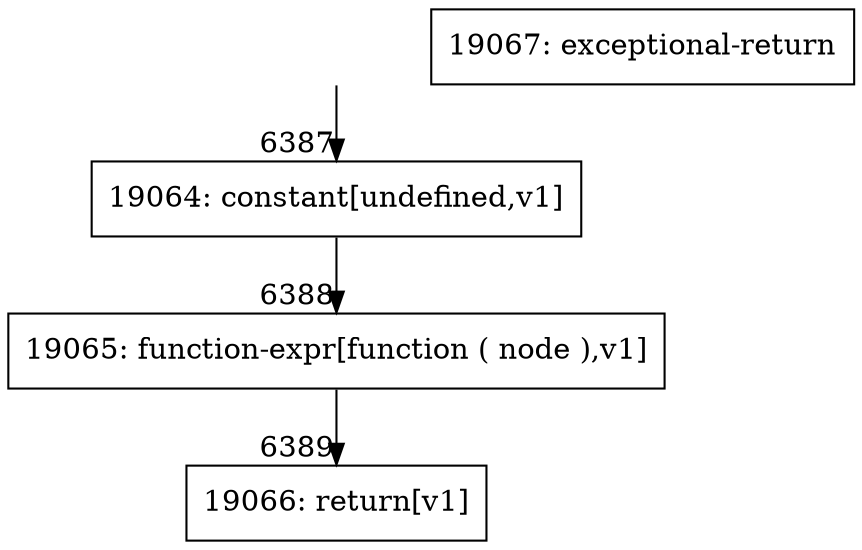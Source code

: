 digraph {
rankdir="TD"
BB_entry445[shape=none,label=""];
BB_entry445 -> BB6387 [tailport=s, headport=n, headlabel="    6387"]
BB6387 [shape=record label="{19064: constant[undefined,v1]}" ] 
BB6387 -> BB6388 [tailport=s, headport=n, headlabel="      6388"]
BB6388 [shape=record label="{19065: function-expr[function ( node ),v1]}" ] 
BB6388 -> BB6389 [tailport=s, headport=n, headlabel="      6389"]
BB6389 [shape=record label="{19066: return[v1]}" ] 
BB6390 [shape=record label="{19067: exceptional-return}" ] 
//#$~ 9121
}
